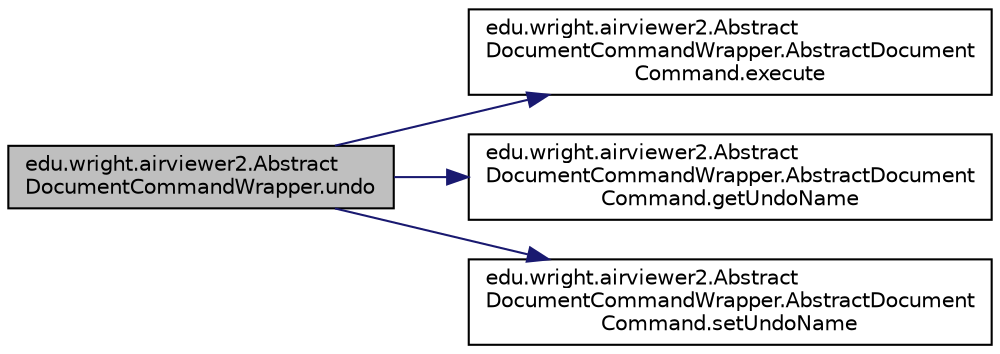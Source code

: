 digraph "edu.wright.airviewer2.AbstractDocumentCommandWrapper.undo"
{
 // LATEX_PDF_SIZE
  edge [fontname="Helvetica",fontsize="10",labelfontname="Helvetica",labelfontsize="10"];
  node [fontname="Helvetica",fontsize="10",shape=record];
  rankdir="LR";
  Node0 [label="edu.wright.airviewer2.Abstract\lDocumentCommandWrapper.undo",height=0.2,width=0.4,color="black", fillcolor="grey75", style="filled", fontcolor="black",tooltip=" "];
  Node0 -> Node1 [color="midnightblue",fontsize="10",style="solid",fontname="Helvetica"];
  Node1 [label="edu.wright.airviewer2.Abstract\lDocumentCommandWrapper.AbstractDocument\lCommand.execute",height=0.2,width=0.4,color="black", fillcolor="white", style="filled",URL="$classedu_1_1wright_1_1airviewer2_1_1_abstract_document_command_wrapper_1_1_abstract_document_command_ab0640acdd7675b341137ab6566573c2a.html#ab0640acdd7675b341137ab6566573c2a",tooltip=" "];
  Node0 -> Node2 [color="midnightblue",fontsize="10",style="solid",fontname="Helvetica"];
  Node2 [label="edu.wright.airviewer2.Abstract\lDocumentCommandWrapper.AbstractDocument\lCommand.getUndoName",height=0.2,width=0.4,color="black", fillcolor="white", style="filled",URL="$classedu_1_1wright_1_1airviewer2_1_1_abstract_document_command_wrapper_1_1_abstract_document_command_aeaf006608e8e7baaf71b5c06b3d3a693.html#aeaf006608e8e7baaf71b5c06b3d3a693",tooltip=" "];
  Node0 -> Node3 [color="midnightblue",fontsize="10",style="solid",fontname="Helvetica"];
  Node3 [label="edu.wright.airviewer2.Abstract\lDocumentCommandWrapper.AbstractDocument\lCommand.setUndoName",height=0.2,width=0.4,color="black", fillcolor="white", style="filled",URL="$classedu_1_1wright_1_1airviewer2_1_1_abstract_document_command_wrapper_1_1_abstract_document_command_a66079e532ab1a0d67d3dfaff15f1a280.html#a66079e532ab1a0d67d3dfaff15f1a280",tooltip=" "];
}
